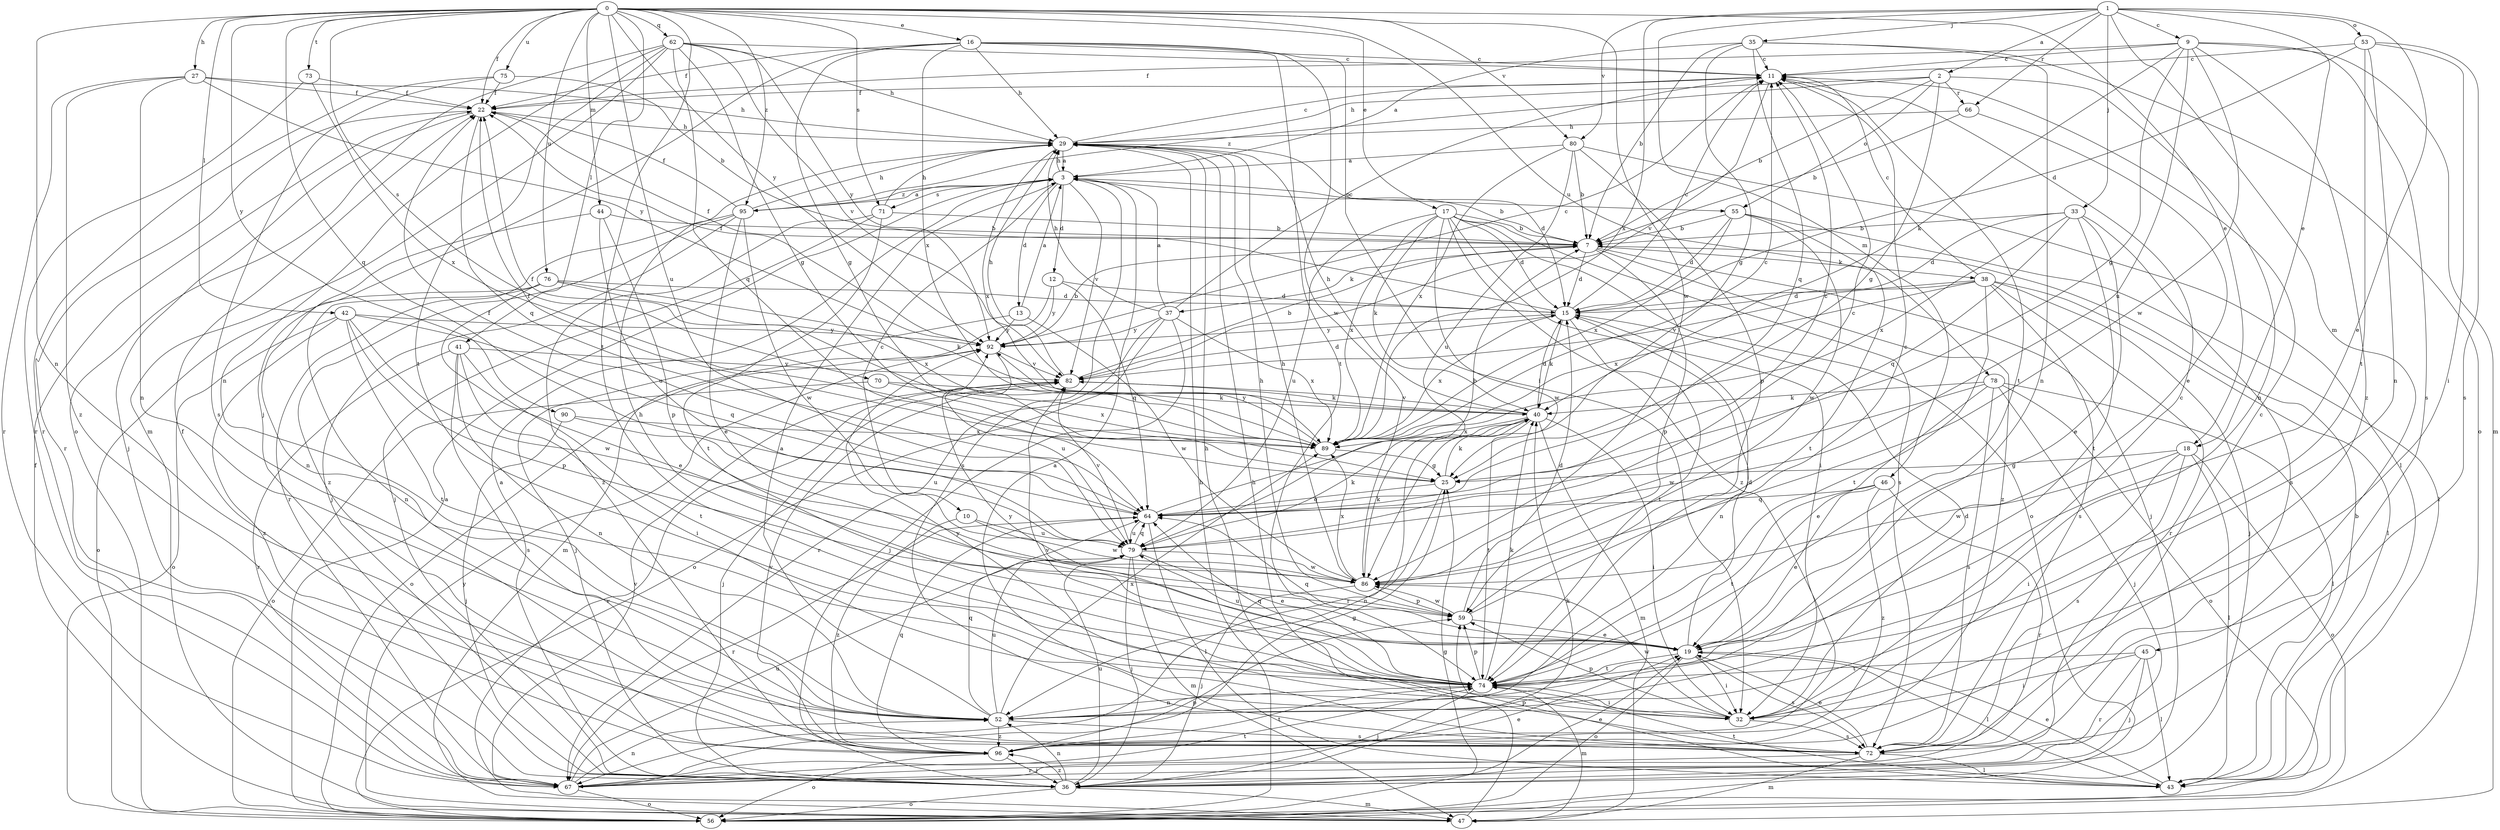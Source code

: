 strict digraph  {
0;
1;
2;
3;
7;
9;
10;
11;
12;
13;
15;
16;
17;
18;
19;
22;
25;
27;
29;
32;
33;
35;
36;
37;
38;
40;
41;
42;
43;
44;
45;
46;
47;
52;
53;
55;
56;
59;
62;
64;
66;
67;
70;
71;
72;
73;
74;
75;
76;
78;
79;
80;
82;
86;
89;
90;
92;
95;
96;
0 -> 16  [label=e];
0 -> 17  [label=e];
0 -> 18  [label=e];
0 -> 22  [label=f];
0 -> 27  [label=h];
0 -> 41  [label=l];
0 -> 42  [label=l];
0 -> 44  [label=m];
0 -> 52  [label=n];
0 -> 62  [label=q];
0 -> 64  [label=q];
0 -> 70  [label=s];
0 -> 71  [label=s];
0 -> 73  [label=t];
0 -> 74  [label=t];
0 -> 75  [label=u];
0 -> 76  [label=u];
0 -> 78  [label=u];
0 -> 79  [label=u];
0 -> 80  [label=v];
0 -> 86  [label=w];
0 -> 90  [label=y];
0 -> 92  [label=y];
0 -> 95  [label=z];
1 -> 2  [label=a];
1 -> 9  [label=c];
1 -> 18  [label=e];
1 -> 19  [label=e];
1 -> 33  [label=j];
1 -> 35  [label=j];
1 -> 45  [label=m];
1 -> 46  [label=m];
1 -> 53  [label=o];
1 -> 66  [label=r];
1 -> 80  [label=v];
1 -> 89  [label=x];
2 -> 7  [label=b];
2 -> 25  [label=g];
2 -> 29  [label=h];
2 -> 52  [label=n];
2 -> 55  [label=o];
2 -> 66  [label=r];
2 -> 95  [label=z];
3 -> 7  [label=b];
3 -> 10  [label=c];
3 -> 12  [label=d];
3 -> 13  [label=d];
3 -> 29  [label=h];
3 -> 55  [label=o];
3 -> 71  [label=s];
3 -> 72  [label=s];
3 -> 82  [label=v];
3 -> 95  [label=z];
7 -> 15  [label=d];
7 -> 36  [label=j];
7 -> 37  [label=k];
7 -> 38  [label=k];
7 -> 59  [label=p];
7 -> 96  [label=z];
9 -> 11  [label=c];
9 -> 22  [label=f];
9 -> 25  [label=g];
9 -> 40  [label=k];
9 -> 47  [label=m];
9 -> 72  [label=s];
9 -> 79  [label=u];
9 -> 86  [label=w];
9 -> 96  [label=z];
10 -> 79  [label=u];
10 -> 86  [label=w];
10 -> 96  [label=z];
11 -> 22  [label=f];
11 -> 74  [label=t];
11 -> 82  [label=v];
12 -> 15  [label=d];
12 -> 47  [label=m];
12 -> 64  [label=q];
12 -> 92  [label=y];
13 -> 3  [label=a];
13 -> 36  [label=j];
13 -> 86  [label=w];
13 -> 92  [label=y];
15 -> 11  [label=c];
15 -> 22  [label=f];
15 -> 40  [label=k];
15 -> 52  [label=n];
15 -> 74  [label=t];
15 -> 89  [label=x];
15 -> 92  [label=y];
16 -> 11  [label=c];
16 -> 22  [label=f];
16 -> 25  [label=g];
16 -> 29  [label=h];
16 -> 32  [label=i];
16 -> 36  [label=j];
16 -> 74  [label=t];
16 -> 86  [label=w];
16 -> 89  [label=x];
17 -> 7  [label=b];
17 -> 15  [label=d];
17 -> 32  [label=i];
17 -> 40  [label=k];
17 -> 56  [label=o];
17 -> 72  [label=s];
17 -> 79  [label=u];
17 -> 86  [label=w];
17 -> 89  [label=x];
17 -> 96  [label=z];
18 -> 25  [label=g];
18 -> 32  [label=i];
18 -> 43  [label=l];
18 -> 56  [label=o];
18 -> 72  [label=s];
18 -> 86  [label=w];
19 -> 15  [label=d];
19 -> 32  [label=i];
19 -> 43  [label=l];
19 -> 56  [label=o];
19 -> 64  [label=q];
19 -> 72  [label=s];
19 -> 74  [label=t];
19 -> 79  [label=u];
22 -> 29  [label=h];
22 -> 36  [label=j];
22 -> 64  [label=q];
22 -> 67  [label=r];
25 -> 22  [label=f];
25 -> 40  [label=k];
25 -> 52  [label=n];
25 -> 64  [label=q];
27 -> 22  [label=f];
27 -> 29  [label=h];
27 -> 52  [label=n];
27 -> 67  [label=r];
27 -> 92  [label=y];
27 -> 96  [label=z];
29 -> 3  [label=a];
29 -> 11  [label=c];
29 -> 15  [label=d];
29 -> 89  [label=x];
32 -> 11  [label=c];
32 -> 15  [label=d];
32 -> 59  [label=p];
32 -> 72  [label=s];
32 -> 82  [label=v];
32 -> 86  [label=w];
32 -> 92  [label=y];
33 -> 7  [label=b];
33 -> 15  [label=d];
33 -> 19  [label=e];
33 -> 64  [label=q];
33 -> 72  [label=s];
33 -> 74  [label=t];
33 -> 89  [label=x];
35 -> 3  [label=a];
35 -> 7  [label=b];
35 -> 11  [label=c];
35 -> 25  [label=g];
35 -> 52  [label=n];
35 -> 56  [label=o];
35 -> 64  [label=q];
36 -> 3  [label=a];
36 -> 19  [label=e];
36 -> 40  [label=k];
36 -> 47  [label=m];
36 -> 52  [label=n];
36 -> 56  [label=o];
36 -> 79  [label=u];
36 -> 96  [label=z];
37 -> 3  [label=a];
37 -> 11  [label=c];
37 -> 29  [label=h];
37 -> 36  [label=j];
37 -> 56  [label=o];
37 -> 67  [label=r];
37 -> 89  [label=x];
37 -> 92  [label=y];
38 -> 11  [label=c];
38 -> 15  [label=d];
38 -> 36  [label=j];
38 -> 43  [label=l];
38 -> 67  [label=r];
38 -> 72  [label=s];
38 -> 74  [label=t];
38 -> 82  [label=v];
38 -> 89  [label=x];
40 -> 15  [label=d];
40 -> 29  [label=h];
40 -> 32  [label=i];
40 -> 47  [label=m];
40 -> 67  [label=r];
40 -> 74  [label=t];
40 -> 82  [label=v];
40 -> 89  [label=x];
41 -> 32  [label=i];
41 -> 52  [label=n];
41 -> 67  [label=r];
41 -> 72  [label=s];
41 -> 74  [label=t];
41 -> 82  [label=v];
42 -> 56  [label=o];
42 -> 59  [label=p];
42 -> 64  [label=q];
42 -> 74  [label=t];
42 -> 86  [label=w];
42 -> 92  [label=y];
42 -> 96  [label=z];
43 -> 7  [label=b];
43 -> 19  [label=e];
43 -> 59  [label=p];
43 -> 74  [label=t];
44 -> 7  [label=b];
44 -> 52  [label=n];
44 -> 59  [label=p];
44 -> 79  [label=u];
45 -> 32  [label=i];
45 -> 36  [label=j];
45 -> 43  [label=l];
45 -> 67  [label=r];
45 -> 74  [label=t];
46 -> 19  [label=e];
46 -> 64  [label=q];
46 -> 67  [label=r];
46 -> 74  [label=t];
46 -> 96  [label=z];
47 -> 22  [label=f];
47 -> 29  [label=h];
47 -> 82  [label=v];
47 -> 92  [label=y];
52 -> 3  [label=a];
52 -> 64  [label=q];
52 -> 72  [label=s];
52 -> 79  [label=u];
52 -> 89  [label=x];
52 -> 96  [label=z];
53 -> 11  [label=c];
53 -> 15  [label=d];
53 -> 32  [label=i];
53 -> 52  [label=n];
53 -> 72  [label=s];
53 -> 74  [label=t];
55 -> 7  [label=b];
55 -> 15  [label=d];
55 -> 43  [label=l];
55 -> 74  [label=t];
55 -> 86  [label=w];
55 -> 89  [label=x];
56 -> 3  [label=a];
56 -> 25  [label=g];
56 -> 29  [label=h];
59 -> 11  [label=c];
59 -> 15  [label=d];
59 -> 19  [label=e];
59 -> 29  [label=h];
59 -> 86  [label=w];
62 -> 11  [label=c];
62 -> 25  [label=g];
62 -> 29  [label=h];
62 -> 47  [label=m];
62 -> 52  [label=n];
62 -> 56  [label=o];
62 -> 64  [label=q];
62 -> 74  [label=t];
62 -> 82  [label=v];
62 -> 92  [label=y];
64 -> 7  [label=b];
64 -> 11  [label=c];
64 -> 22  [label=f];
64 -> 43  [label=l];
64 -> 67  [label=r];
64 -> 79  [label=u];
66 -> 7  [label=b];
66 -> 19  [label=e];
66 -> 29  [label=h];
67 -> 19  [label=e];
67 -> 52  [label=n];
67 -> 56  [label=o];
67 -> 59  [label=p];
67 -> 74  [label=t];
67 -> 79  [label=u];
67 -> 82  [label=v];
70 -> 40  [label=k];
70 -> 56  [label=o];
70 -> 89  [label=x];
71 -> 7  [label=b];
71 -> 29  [label=h];
71 -> 36  [label=j];
71 -> 74  [label=t];
71 -> 96  [label=z];
72 -> 3  [label=a];
72 -> 11  [label=c];
72 -> 19  [label=e];
72 -> 22  [label=f];
72 -> 29  [label=h];
72 -> 43  [label=l];
72 -> 47  [label=m];
72 -> 67  [label=r];
73 -> 22  [label=f];
73 -> 67  [label=r];
73 -> 89  [label=x];
74 -> 29  [label=h];
74 -> 32  [label=i];
74 -> 36  [label=j];
74 -> 40  [label=k];
74 -> 47  [label=m];
74 -> 52  [label=n];
74 -> 59  [label=p];
74 -> 64  [label=q];
74 -> 92  [label=y];
75 -> 7  [label=b];
75 -> 22  [label=f];
75 -> 67  [label=r];
75 -> 72  [label=s];
76 -> 15  [label=d];
76 -> 19  [label=e];
76 -> 40  [label=k];
76 -> 52  [label=n];
76 -> 56  [label=o];
76 -> 89  [label=x];
78 -> 19  [label=e];
78 -> 36  [label=j];
78 -> 40  [label=k];
78 -> 43  [label=l];
78 -> 56  [label=o];
78 -> 72  [label=s];
78 -> 86  [label=w];
79 -> 11  [label=c];
79 -> 19  [label=e];
79 -> 36  [label=j];
79 -> 40  [label=k];
79 -> 47  [label=m];
79 -> 64  [label=q];
79 -> 82  [label=v];
79 -> 86  [label=w];
80 -> 3  [label=a];
80 -> 7  [label=b];
80 -> 43  [label=l];
80 -> 59  [label=p];
80 -> 79  [label=u];
80 -> 89  [label=x];
82 -> 7  [label=b];
82 -> 15  [label=d];
82 -> 29  [label=h];
82 -> 36  [label=j];
82 -> 40  [label=k];
86 -> 29  [label=h];
86 -> 36  [label=j];
86 -> 40  [label=k];
86 -> 59  [label=p];
86 -> 89  [label=x];
89 -> 11  [label=c];
89 -> 22  [label=f];
89 -> 25  [label=g];
89 -> 92  [label=y];
90 -> 36  [label=j];
90 -> 79  [label=u];
90 -> 89  [label=x];
92 -> 7  [label=b];
92 -> 11  [label=c];
92 -> 22  [label=f];
92 -> 56  [label=o];
92 -> 79  [label=u];
92 -> 82  [label=v];
95 -> 3  [label=a];
95 -> 19  [label=e];
95 -> 22  [label=f];
95 -> 29  [label=h];
95 -> 36  [label=j];
95 -> 67  [label=r];
95 -> 86  [label=w];
95 -> 96  [label=z];
96 -> 25  [label=g];
96 -> 36  [label=j];
96 -> 56  [label=o];
96 -> 64  [label=q];
96 -> 74  [label=t];
96 -> 82  [label=v];
}
